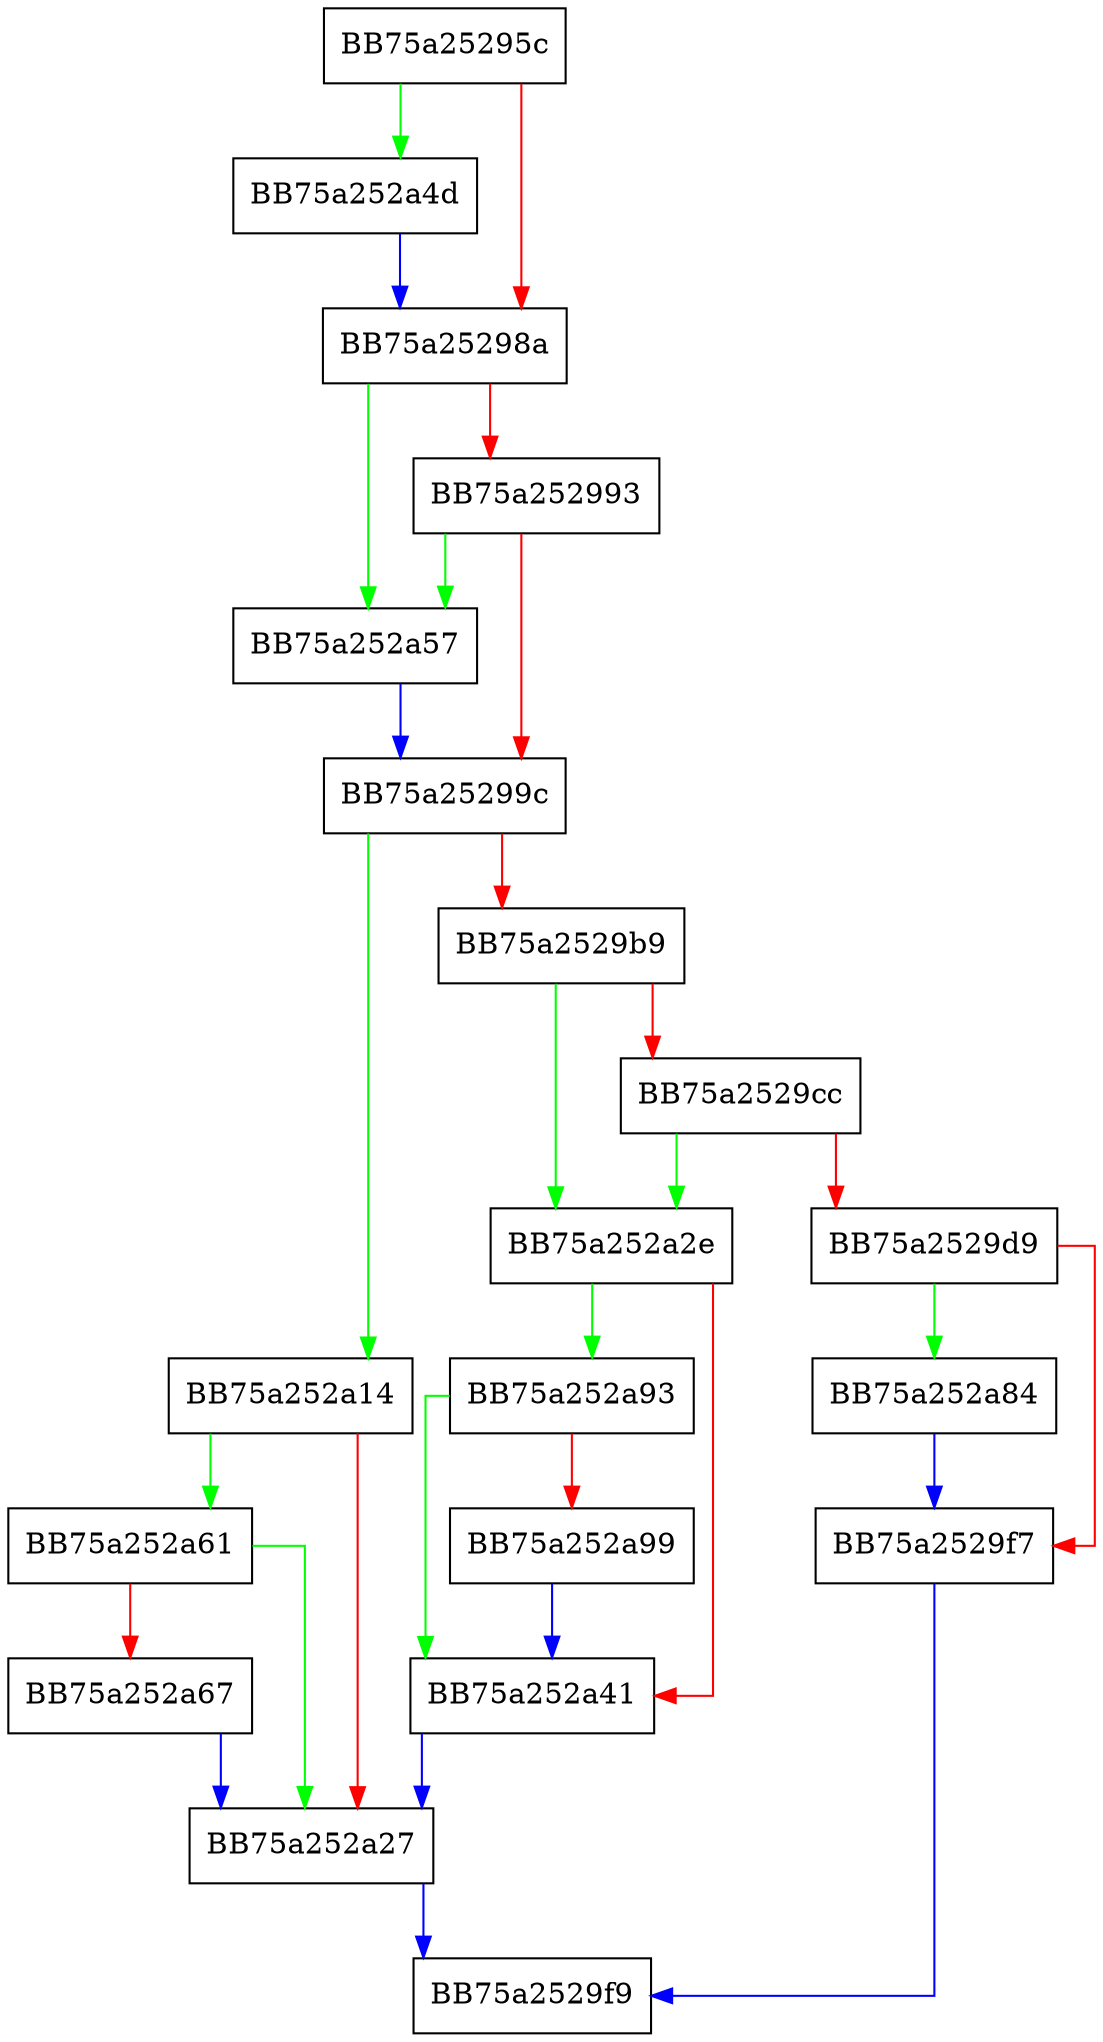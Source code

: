 digraph QueueStringAsVfo {
  node [shape="box"];
  graph [splines=ortho];
  BB75a25295c -> BB75a252a4d [color="green"];
  BB75a25295c -> BB75a25298a [color="red"];
  BB75a25298a -> BB75a252a57 [color="green"];
  BB75a25298a -> BB75a252993 [color="red"];
  BB75a252993 -> BB75a252a57 [color="green"];
  BB75a252993 -> BB75a25299c [color="red"];
  BB75a25299c -> BB75a252a14 [color="green"];
  BB75a25299c -> BB75a2529b9 [color="red"];
  BB75a2529b9 -> BB75a252a2e [color="green"];
  BB75a2529b9 -> BB75a2529cc [color="red"];
  BB75a2529cc -> BB75a252a2e [color="green"];
  BB75a2529cc -> BB75a2529d9 [color="red"];
  BB75a2529d9 -> BB75a252a84 [color="green"];
  BB75a2529d9 -> BB75a2529f7 [color="red"];
  BB75a2529f7 -> BB75a2529f9 [color="blue"];
  BB75a252a14 -> BB75a252a61 [color="green"];
  BB75a252a14 -> BB75a252a27 [color="red"];
  BB75a252a27 -> BB75a2529f9 [color="blue"];
  BB75a252a2e -> BB75a252a93 [color="green"];
  BB75a252a2e -> BB75a252a41 [color="red"];
  BB75a252a41 -> BB75a252a27 [color="blue"];
  BB75a252a4d -> BB75a25298a [color="blue"];
  BB75a252a57 -> BB75a25299c [color="blue"];
  BB75a252a61 -> BB75a252a27 [color="green"];
  BB75a252a61 -> BB75a252a67 [color="red"];
  BB75a252a67 -> BB75a252a27 [color="blue"];
  BB75a252a84 -> BB75a2529f7 [color="blue"];
  BB75a252a93 -> BB75a252a41 [color="green"];
  BB75a252a93 -> BB75a252a99 [color="red"];
  BB75a252a99 -> BB75a252a41 [color="blue"];
}